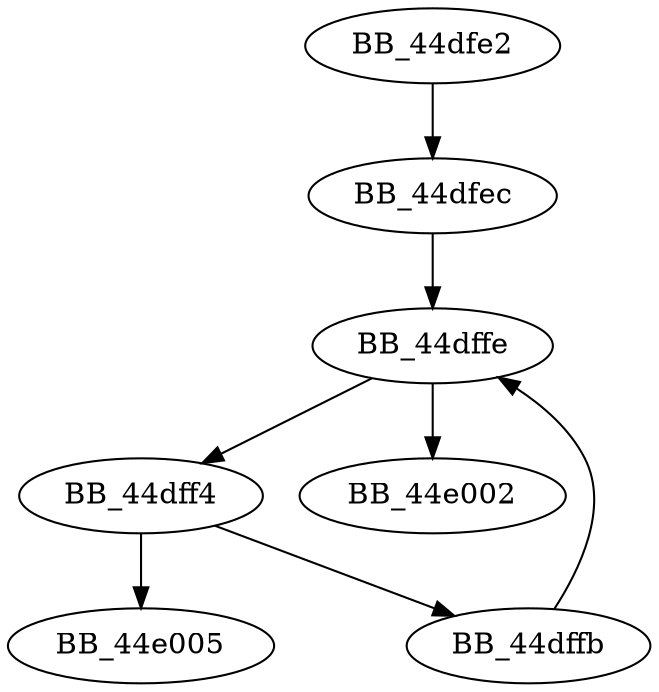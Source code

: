 DiGraph sub_44DFE2{
BB_44dfe2->BB_44dfec
BB_44dfec->BB_44dffe
BB_44dff4->BB_44dffb
BB_44dff4->BB_44e005
BB_44dffb->BB_44dffe
BB_44dffe->BB_44dff4
BB_44dffe->BB_44e002
}
